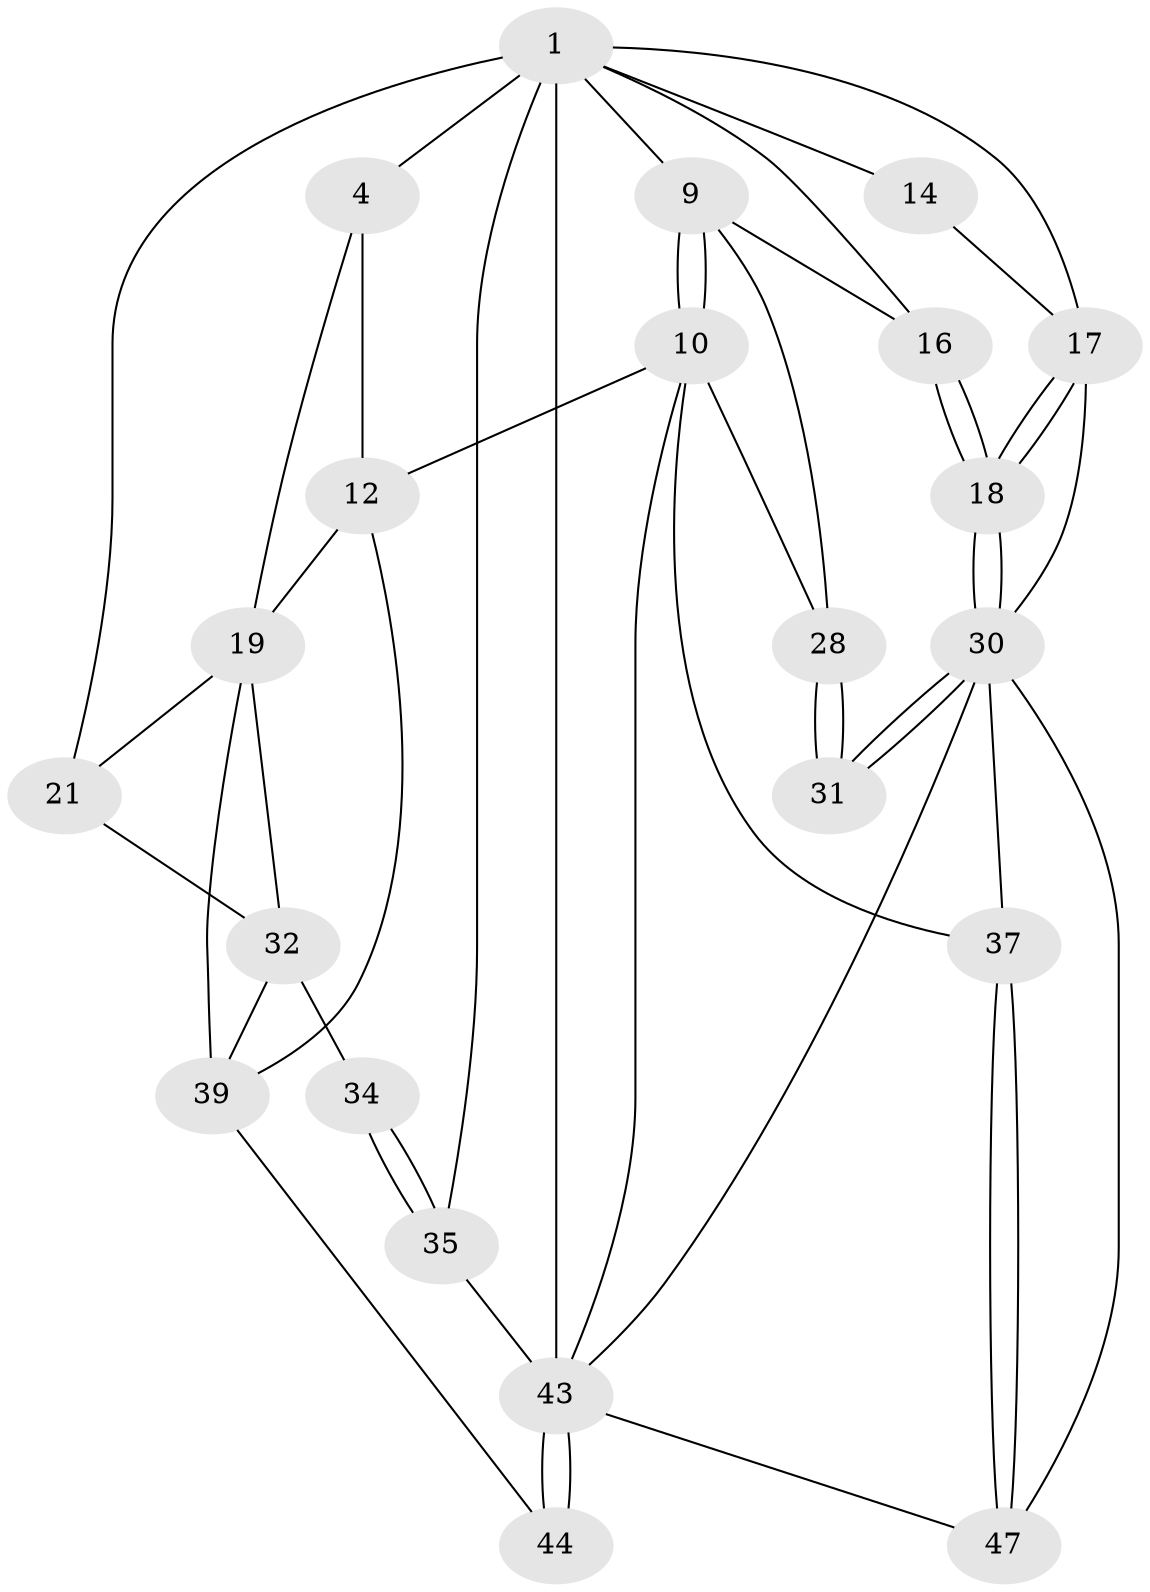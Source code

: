 // original degree distribution, {3: 0.07142857142857142, 6: 0.25, 5: 0.4642857142857143, 4: 0.21428571428571427}
// Generated by graph-tools (version 1.1) at 2025/21/03/04/25 18:21:35]
// undirected, 22 vertices, 50 edges
graph export_dot {
graph [start="1"]
  node [color=gray90,style=filled];
  1 [pos="+0.8297740371112221+0",super="+2+6"];
  4 [pos="+0.5035738059803996+0",super="+13+5"];
  9 [pos="+0.6697449059646792+0.22409843747730762",super="+15"];
  10 [pos="+0.5845361469213958+0.42261415943840075",super="+11"];
  12 [pos="+0.5133392941112617+0.44487101523789235",super="+27"];
  14 [pos="+1+0.18919810543146345"];
  16 [pos="+0.8526030664200545+0.2559439403181232"];
  17 [pos="+1+0.418418297174971",super="+45"];
  18 [pos="+1+0.419724251004464"];
  19 [pos="+0.18903699096221915+0.24694897992693074",super="+23+20"];
  21 [pos="+0+0",super="+22"];
  28 [pos="+0.8386109583286911+0.2745852215704429",super="+29"];
  30 [pos="+0.8884960771980766+0.5224823656515756",super="+36"];
  31 [pos="+0.8652701897814634+0.497664003482018"];
  32 [pos="+0.13353252211535885+0.519422280444868",super="+33+41"];
  34 [pos="+0+1"];
  35 [pos="+0+1"];
  37 [pos="+0.819491860371777+0.6088108499190119"];
  39 [pos="+0.2637383951762537+0.6918051199903413",super="+42+40"];
  43 [pos="+0.611728460072269+0.8064219657036215",super="+49"];
  44 [pos="+0.46548291304729683+0.7188619562189112",super="+52"];
  47 [pos="+0.8667867804013915+0.8043396398025948",super="+48"];
  1 -- 35 [weight=2];
  1 -- 4 [weight=2];
  1 -- 21;
  1 -- 14 [weight=2];
  1 -- 43;
  1 -- 16;
  1 -- 9;
  1 -- 17;
  4 -- 12;
  4 -- 19;
  9 -- 10;
  9 -- 10;
  9 -- 16;
  9 -- 28;
  10 -- 28;
  10 -- 43;
  10 -- 12;
  10 -- 37;
  12 -- 19;
  12 -- 39;
  14 -- 17;
  16 -- 18;
  16 -- 18;
  17 -- 18;
  17 -- 18;
  17 -- 30;
  18 -- 30;
  18 -- 30;
  19 -- 32;
  19 -- 21;
  19 -- 39;
  21 -- 32;
  28 -- 31 [weight=2];
  28 -- 31;
  30 -- 31;
  30 -- 31;
  30 -- 37;
  30 -- 47 [weight=2];
  30 -- 43;
  32 -- 34 [weight=2];
  32 -- 39;
  34 -- 35;
  34 -- 35;
  35 -- 43;
  37 -- 47;
  37 -- 47;
  39 -- 44 [weight=2];
  43 -- 44 [weight=2];
  43 -- 44;
  43 -- 47;
}
